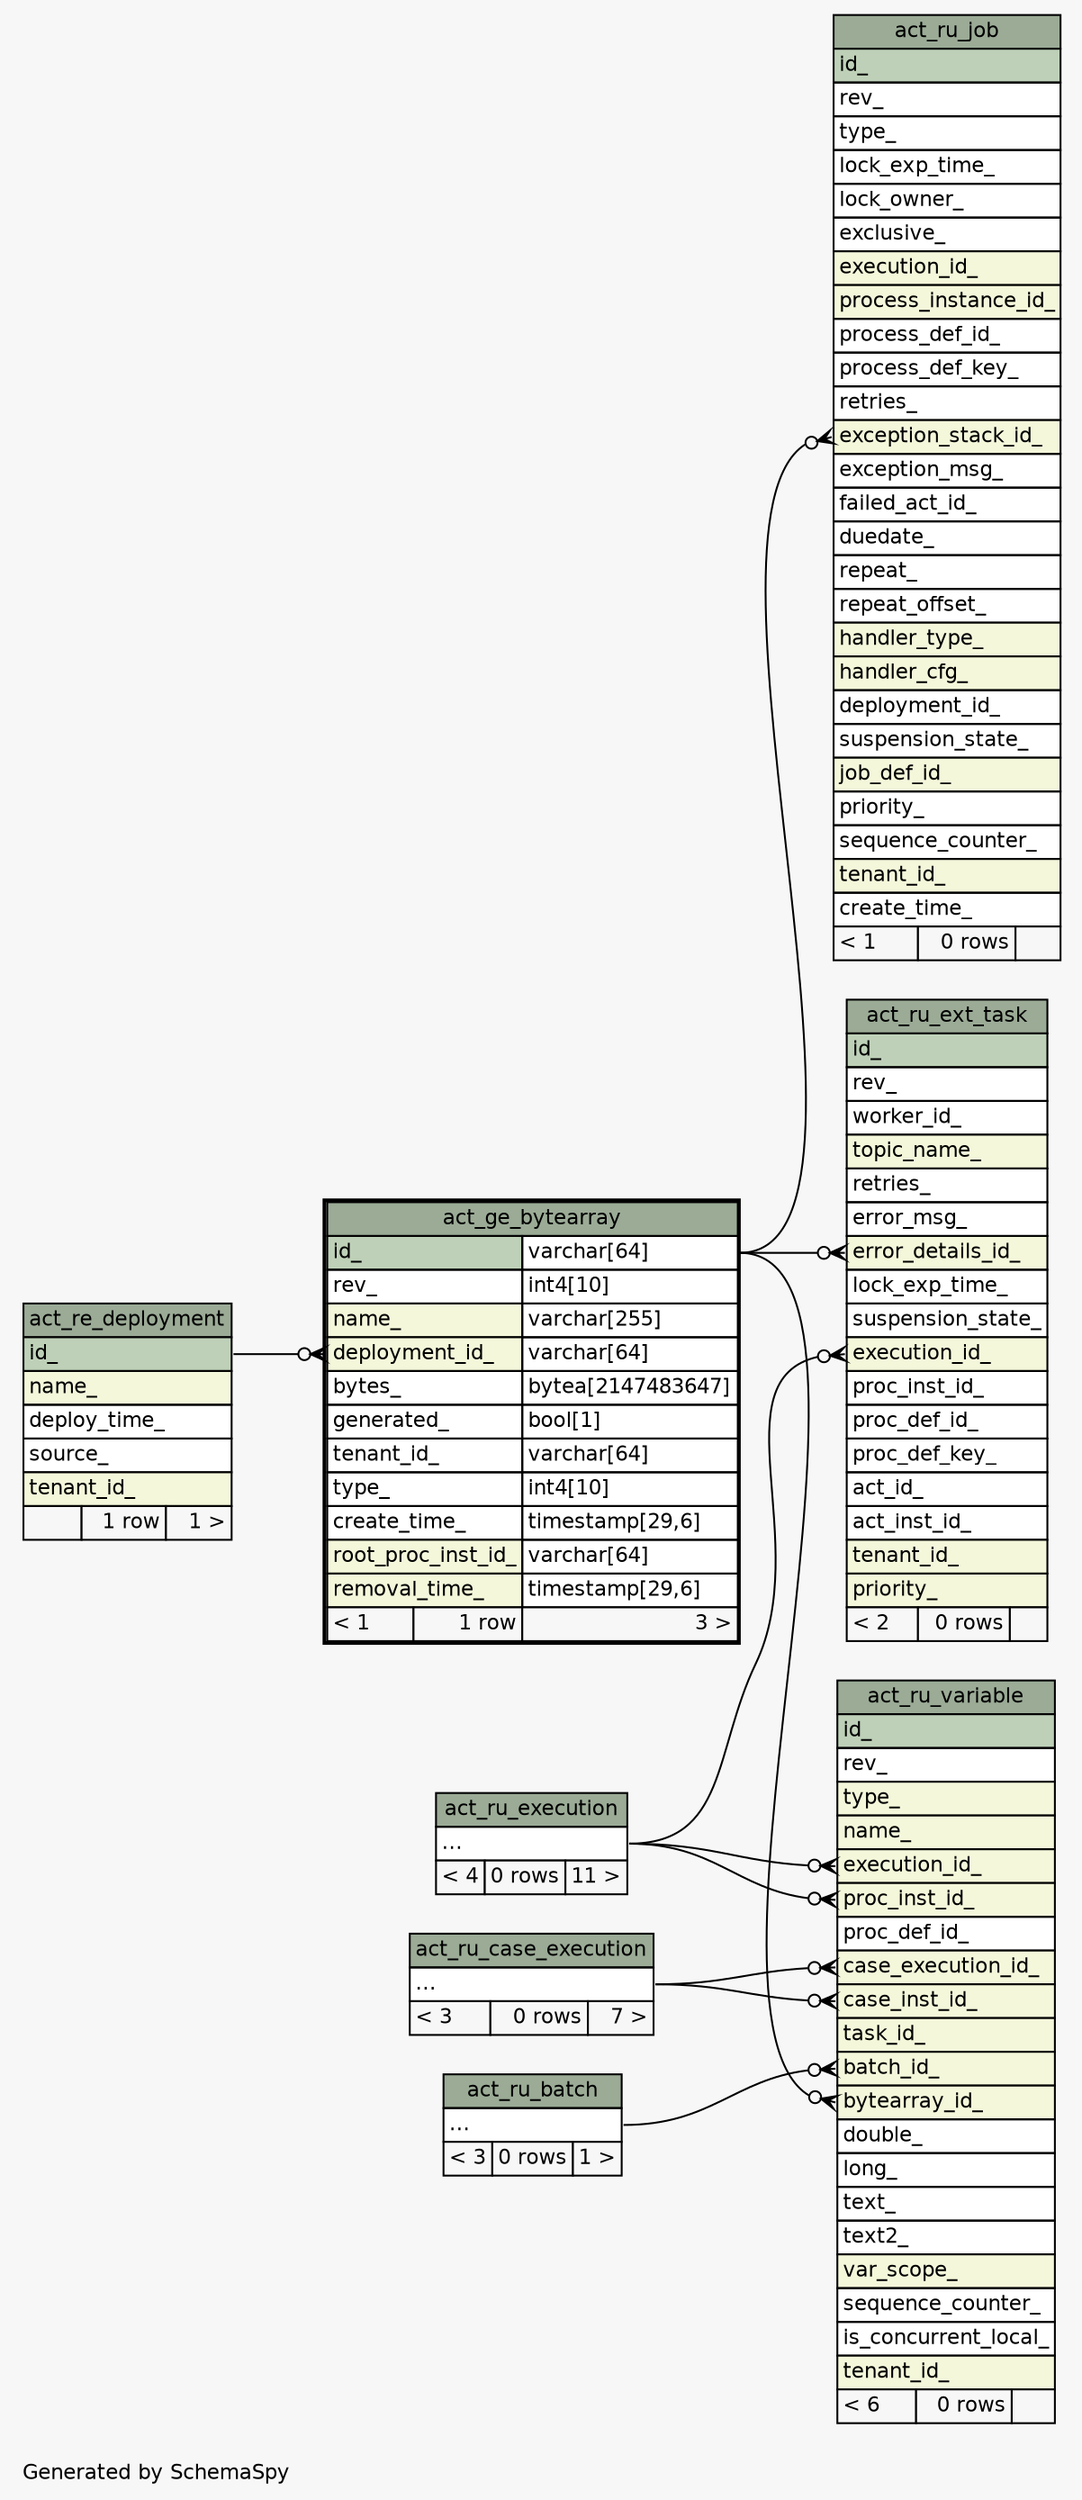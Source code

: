 // dot 2.43.0 on Linux 5.11.0-1027-azure
// SchemaSpy rev Unknown
digraph "twoDegreesRelationshipsDiagram" {
  graph [
    rankdir="RL"
    bgcolor="#f7f7f7"
    label="\nGenerated by SchemaSpy"
    labeljust="l"
    nodesep="0.18"
    ranksep="0.46"
    fontname="Helvetica"
    fontsize="11"
  ];
  node [
    fontname="Helvetica"
    fontsize="11"
    shape="plaintext"
  ];
  edge [
    arrowsize="0.8"
  ];
  "act_ge_bytearray":"deployment_id_":w -> "act_re_deployment":"id_":e [arrowhead=none dir=back arrowtail=crowodot];
  "act_ru_ext_task":"error_details_id_":w -> "act_ge_bytearray":"id_.type":e [arrowhead=none dir=back arrowtail=crowodot];
  "act_ru_ext_task":"execution_id_":w -> "act_ru_execution":"elipses":e [arrowhead=none dir=back arrowtail=crowodot];
  "act_ru_job":"exception_stack_id_":w -> "act_ge_bytearray":"id_.type":e [arrowhead=none dir=back arrowtail=crowodot];
  "act_ru_variable":"batch_id_":w -> "act_ru_batch":"elipses":e [arrowhead=none dir=back arrowtail=crowodot];
  "act_ru_variable":"bytearray_id_":w -> "act_ge_bytearray":"id_.type":e [arrowhead=none dir=back arrowtail=crowodot];
  "act_ru_variable":"case_execution_id_":w -> "act_ru_case_execution":"elipses":e [arrowhead=none dir=back arrowtail=crowodot];
  "act_ru_variable":"case_inst_id_":w -> "act_ru_case_execution":"elipses":e [arrowhead=none dir=back arrowtail=crowodot];
  "act_ru_variable":"execution_id_":w -> "act_ru_execution":"elipses":e [arrowhead=none dir=back arrowtail=crowodot];
  "act_ru_variable":"proc_inst_id_":w -> "act_ru_execution":"elipses":e [arrowhead=none dir=back arrowtail=crowodot];
  "act_ge_bytearray" [
    label=<
    <TABLE BORDER="2" CELLBORDER="1" CELLSPACING="0" BGCOLOR="#ffffff">
      <TR><TD COLSPAN="3" BGCOLOR="#9bab96" ALIGN="CENTER">act_ge_bytearray</TD></TR>
      <TR><TD PORT="id_" COLSPAN="2" BGCOLOR="#bed1b8" ALIGN="LEFT">id_</TD><TD PORT="id_.type" ALIGN="LEFT">varchar[64]</TD></TR>
      <TR><TD PORT="rev_" COLSPAN="2" ALIGN="LEFT">rev_</TD><TD PORT="rev_.type" ALIGN="LEFT">int4[10]</TD></TR>
      <TR><TD PORT="name_" COLSPAN="2" BGCOLOR="#f4f7da" ALIGN="LEFT">name_</TD><TD PORT="name_.type" ALIGN="LEFT">varchar[255]</TD></TR>
      <TR><TD PORT="deployment_id_" COLSPAN="2" BGCOLOR="#f4f7da" ALIGN="LEFT">deployment_id_</TD><TD PORT="deployment_id_.type" ALIGN="LEFT">varchar[64]</TD></TR>
      <TR><TD PORT="bytes_" COLSPAN="2" ALIGN="LEFT">bytes_</TD><TD PORT="bytes_.type" ALIGN="LEFT">bytea[2147483647]</TD></TR>
      <TR><TD PORT="generated_" COLSPAN="2" ALIGN="LEFT">generated_</TD><TD PORT="generated_.type" ALIGN="LEFT">bool[1]</TD></TR>
      <TR><TD PORT="tenant_id_" COLSPAN="2" ALIGN="LEFT">tenant_id_</TD><TD PORT="tenant_id_.type" ALIGN="LEFT">varchar[64]</TD></TR>
      <TR><TD PORT="type_" COLSPAN="2" ALIGN="LEFT">type_</TD><TD PORT="type_.type" ALIGN="LEFT">int4[10]</TD></TR>
      <TR><TD PORT="create_time_" COLSPAN="2" ALIGN="LEFT">create_time_</TD><TD PORT="create_time_.type" ALIGN="LEFT">timestamp[29,6]</TD></TR>
      <TR><TD PORT="root_proc_inst_id_" COLSPAN="2" BGCOLOR="#f4f7da" ALIGN="LEFT">root_proc_inst_id_</TD><TD PORT="root_proc_inst_id_.type" ALIGN="LEFT">varchar[64]</TD></TR>
      <TR><TD PORT="removal_time_" COLSPAN="2" BGCOLOR="#f4f7da" ALIGN="LEFT">removal_time_</TD><TD PORT="removal_time_.type" ALIGN="LEFT">timestamp[29,6]</TD></TR>
      <TR><TD ALIGN="LEFT" BGCOLOR="#f7f7f7">&lt; 1</TD><TD ALIGN="RIGHT" BGCOLOR="#f7f7f7">1 row</TD><TD ALIGN="RIGHT" BGCOLOR="#f7f7f7">3 &gt;</TD></TR>
    </TABLE>>
    URL="act_ge_bytearray.html"
    tooltip="act_ge_bytearray"
  ];
  "act_re_deployment" [
    label=<
    <TABLE BORDER="0" CELLBORDER="1" CELLSPACING="0" BGCOLOR="#ffffff">
      <TR><TD COLSPAN="3" BGCOLOR="#9bab96" ALIGN="CENTER">act_re_deployment</TD></TR>
      <TR><TD PORT="id_" COLSPAN="3" BGCOLOR="#bed1b8" ALIGN="LEFT">id_</TD></TR>
      <TR><TD PORT="name_" COLSPAN="3" BGCOLOR="#f4f7da" ALIGN="LEFT">name_</TD></TR>
      <TR><TD PORT="deploy_time_" COLSPAN="3" ALIGN="LEFT">deploy_time_</TD></TR>
      <TR><TD PORT="source_" COLSPAN="3" ALIGN="LEFT">source_</TD></TR>
      <TR><TD PORT="tenant_id_" COLSPAN="3" BGCOLOR="#f4f7da" ALIGN="LEFT">tenant_id_</TD></TR>
      <TR><TD ALIGN="LEFT" BGCOLOR="#f7f7f7">  </TD><TD ALIGN="RIGHT" BGCOLOR="#f7f7f7">1 row</TD><TD ALIGN="RIGHT" BGCOLOR="#f7f7f7">1 &gt;</TD></TR>
    </TABLE>>
    URL="act_re_deployment.html"
    tooltip="act_re_deployment"
  ];
  "act_ru_batch" [
    label=<
    <TABLE BORDER="0" CELLBORDER="1" CELLSPACING="0" BGCOLOR="#ffffff">
      <TR><TD COLSPAN="3" BGCOLOR="#9bab96" ALIGN="CENTER">act_ru_batch</TD></TR>
      <TR><TD PORT="elipses" COLSPAN="3" ALIGN="LEFT">...</TD></TR>
      <TR><TD ALIGN="LEFT" BGCOLOR="#f7f7f7">&lt; 3</TD><TD ALIGN="RIGHT" BGCOLOR="#f7f7f7">0 rows</TD><TD ALIGN="RIGHT" BGCOLOR="#f7f7f7">1 &gt;</TD></TR>
    </TABLE>>
    URL="act_ru_batch.html"
    tooltip="act_ru_batch"
  ];
  "act_ru_case_execution" [
    label=<
    <TABLE BORDER="0" CELLBORDER="1" CELLSPACING="0" BGCOLOR="#ffffff">
      <TR><TD COLSPAN="3" BGCOLOR="#9bab96" ALIGN="CENTER">act_ru_case_execution</TD></TR>
      <TR><TD PORT="elipses" COLSPAN="3" ALIGN="LEFT">...</TD></TR>
      <TR><TD ALIGN="LEFT" BGCOLOR="#f7f7f7">&lt; 3</TD><TD ALIGN="RIGHT" BGCOLOR="#f7f7f7">0 rows</TD><TD ALIGN="RIGHT" BGCOLOR="#f7f7f7">7 &gt;</TD></TR>
    </TABLE>>
    URL="act_ru_case_execution.html"
    tooltip="act_ru_case_execution"
  ];
  "act_ru_execution" [
    label=<
    <TABLE BORDER="0" CELLBORDER="1" CELLSPACING="0" BGCOLOR="#ffffff">
      <TR><TD COLSPAN="3" BGCOLOR="#9bab96" ALIGN="CENTER">act_ru_execution</TD></TR>
      <TR><TD PORT="elipses" COLSPAN="3" ALIGN="LEFT">...</TD></TR>
      <TR><TD ALIGN="LEFT" BGCOLOR="#f7f7f7">&lt; 4</TD><TD ALIGN="RIGHT" BGCOLOR="#f7f7f7">0 rows</TD><TD ALIGN="RIGHT" BGCOLOR="#f7f7f7">11 &gt;</TD></TR>
    </TABLE>>
    URL="act_ru_execution.html"
    tooltip="act_ru_execution"
  ];
  "act_ru_ext_task" [
    label=<
    <TABLE BORDER="0" CELLBORDER="1" CELLSPACING="0" BGCOLOR="#ffffff">
      <TR><TD COLSPAN="3" BGCOLOR="#9bab96" ALIGN="CENTER">act_ru_ext_task</TD></TR>
      <TR><TD PORT="id_" COLSPAN="3" BGCOLOR="#bed1b8" ALIGN="LEFT">id_</TD></TR>
      <TR><TD PORT="rev_" COLSPAN="3" ALIGN="LEFT">rev_</TD></TR>
      <TR><TD PORT="worker_id_" COLSPAN="3" ALIGN="LEFT">worker_id_</TD></TR>
      <TR><TD PORT="topic_name_" COLSPAN="3" BGCOLOR="#f4f7da" ALIGN="LEFT">topic_name_</TD></TR>
      <TR><TD PORT="retries_" COLSPAN="3" ALIGN="LEFT">retries_</TD></TR>
      <TR><TD PORT="error_msg_" COLSPAN="3" ALIGN="LEFT">error_msg_</TD></TR>
      <TR><TD PORT="error_details_id_" COLSPAN="3" BGCOLOR="#f4f7da" ALIGN="LEFT">error_details_id_</TD></TR>
      <TR><TD PORT="lock_exp_time_" COLSPAN="3" ALIGN="LEFT">lock_exp_time_</TD></TR>
      <TR><TD PORT="suspension_state_" COLSPAN="3" ALIGN="LEFT">suspension_state_</TD></TR>
      <TR><TD PORT="execution_id_" COLSPAN="3" BGCOLOR="#f4f7da" ALIGN="LEFT">execution_id_</TD></TR>
      <TR><TD PORT="proc_inst_id_" COLSPAN="3" ALIGN="LEFT">proc_inst_id_</TD></TR>
      <TR><TD PORT="proc_def_id_" COLSPAN="3" ALIGN="LEFT">proc_def_id_</TD></TR>
      <TR><TD PORT="proc_def_key_" COLSPAN="3" ALIGN="LEFT">proc_def_key_</TD></TR>
      <TR><TD PORT="act_id_" COLSPAN="3" ALIGN="LEFT">act_id_</TD></TR>
      <TR><TD PORT="act_inst_id_" COLSPAN="3" ALIGN="LEFT">act_inst_id_</TD></TR>
      <TR><TD PORT="tenant_id_" COLSPAN="3" BGCOLOR="#f4f7da" ALIGN="LEFT">tenant_id_</TD></TR>
      <TR><TD PORT="priority_" COLSPAN="3" BGCOLOR="#f4f7da" ALIGN="LEFT">priority_</TD></TR>
      <TR><TD ALIGN="LEFT" BGCOLOR="#f7f7f7">&lt; 2</TD><TD ALIGN="RIGHT" BGCOLOR="#f7f7f7">0 rows</TD><TD ALIGN="RIGHT" BGCOLOR="#f7f7f7">  </TD></TR>
    </TABLE>>
    URL="act_ru_ext_task.html"
    tooltip="act_ru_ext_task"
  ];
  "act_ru_job" [
    label=<
    <TABLE BORDER="0" CELLBORDER="1" CELLSPACING="0" BGCOLOR="#ffffff">
      <TR><TD COLSPAN="3" BGCOLOR="#9bab96" ALIGN="CENTER">act_ru_job</TD></TR>
      <TR><TD PORT="id_" COLSPAN="3" BGCOLOR="#bed1b8" ALIGN="LEFT">id_</TD></TR>
      <TR><TD PORT="rev_" COLSPAN="3" ALIGN="LEFT">rev_</TD></TR>
      <TR><TD PORT="type_" COLSPAN="3" ALIGN="LEFT">type_</TD></TR>
      <TR><TD PORT="lock_exp_time_" COLSPAN="3" ALIGN="LEFT">lock_exp_time_</TD></TR>
      <TR><TD PORT="lock_owner_" COLSPAN="3" ALIGN="LEFT">lock_owner_</TD></TR>
      <TR><TD PORT="exclusive_" COLSPAN="3" ALIGN="LEFT">exclusive_</TD></TR>
      <TR><TD PORT="execution_id_" COLSPAN="3" BGCOLOR="#f4f7da" ALIGN="LEFT">execution_id_</TD></TR>
      <TR><TD PORT="process_instance_id_" COLSPAN="3" BGCOLOR="#f4f7da" ALIGN="LEFT">process_instance_id_</TD></TR>
      <TR><TD PORT="process_def_id_" COLSPAN="3" ALIGN="LEFT">process_def_id_</TD></TR>
      <TR><TD PORT="process_def_key_" COLSPAN="3" ALIGN="LEFT">process_def_key_</TD></TR>
      <TR><TD PORT="retries_" COLSPAN="3" ALIGN="LEFT">retries_</TD></TR>
      <TR><TD PORT="exception_stack_id_" COLSPAN="3" BGCOLOR="#f4f7da" ALIGN="LEFT">exception_stack_id_</TD></TR>
      <TR><TD PORT="exception_msg_" COLSPAN="3" ALIGN="LEFT">exception_msg_</TD></TR>
      <TR><TD PORT="failed_act_id_" COLSPAN="3" ALIGN="LEFT">failed_act_id_</TD></TR>
      <TR><TD PORT="duedate_" COLSPAN="3" ALIGN="LEFT">duedate_</TD></TR>
      <TR><TD PORT="repeat_" COLSPAN="3" ALIGN="LEFT">repeat_</TD></TR>
      <TR><TD PORT="repeat_offset_" COLSPAN="3" ALIGN="LEFT">repeat_offset_</TD></TR>
      <TR><TD PORT="handler_type_" COLSPAN="3" BGCOLOR="#f4f7da" ALIGN="LEFT">handler_type_</TD></TR>
      <TR><TD PORT="handler_cfg_" COLSPAN="3" BGCOLOR="#f4f7da" ALIGN="LEFT">handler_cfg_</TD></TR>
      <TR><TD PORT="deployment_id_" COLSPAN="3" ALIGN="LEFT">deployment_id_</TD></TR>
      <TR><TD PORT="suspension_state_" COLSPAN="3" ALIGN="LEFT">suspension_state_</TD></TR>
      <TR><TD PORT="job_def_id_" COLSPAN="3" BGCOLOR="#f4f7da" ALIGN="LEFT">job_def_id_</TD></TR>
      <TR><TD PORT="priority_" COLSPAN="3" ALIGN="LEFT">priority_</TD></TR>
      <TR><TD PORT="sequence_counter_" COLSPAN="3" ALIGN="LEFT">sequence_counter_</TD></TR>
      <TR><TD PORT="tenant_id_" COLSPAN="3" BGCOLOR="#f4f7da" ALIGN="LEFT">tenant_id_</TD></TR>
      <TR><TD PORT="create_time_" COLSPAN="3" ALIGN="LEFT">create_time_</TD></TR>
      <TR><TD ALIGN="LEFT" BGCOLOR="#f7f7f7">&lt; 1</TD><TD ALIGN="RIGHT" BGCOLOR="#f7f7f7">0 rows</TD><TD ALIGN="RIGHT" BGCOLOR="#f7f7f7">  </TD></TR>
    </TABLE>>
    URL="act_ru_job.html"
    tooltip="act_ru_job"
  ];
  "act_ru_variable" [
    label=<
    <TABLE BORDER="0" CELLBORDER="1" CELLSPACING="0" BGCOLOR="#ffffff">
      <TR><TD COLSPAN="3" BGCOLOR="#9bab96" ALIGN="CENTER">act_ru_variable</TD></TR>
      <TR><TD PORT="id_" COLSPAN="3" BGCOLOR="#bed1b8" ALIGN="LEFT">id_</TD></TR>
      <TR><TD PORT="rev_" COLSPAN="3" ALIGN="LEFT">rev_</TD></TR>
      <TR><TD PORT="type_" COLSPAN="3" BGCOLOR="#f4f7da" ALIGN="LEFT">type_</TD></TR>
      <TR><TD PORT="name_" COLSPAN="3" BGCOLOR="#f4f7da" ALIGN="LEFT">name_</TD></TR>
      <TR><TD PORT="execution_id_" COLSPAN="3" BGCOLOR="#f4f7da" ALIGN="LEFT">execution_id_</TD></TR>
      <TR><TD PORT="proc_inst_id_" COLSPAN="3" BGCOLOR="#f4f7da" ALIGN="LEFT">proc_inst_id_</TD></TR>
      <TR><TD PORT="proc_def_id_" COLSPAN="3" ALIGN="LEFT">proc_def_id_</TD></TR>
      <TR><TD PORT="case_execution_id_" COLSPAN="3" BGCOLOR="#f4f7da" ALIGN="LEFT">case_execution_id_</TD></TR>
      <TR><TD PORT="case_inst_id_" COLSPAN="3" BGCOLOR="#f4f7da" ALIGN="LEFT">case_inst_id_</TD></TR>
      <TR><TD PORT="task_id_" COLSPAN="3" BGCOLOR="#f4f7da" ALIGN="LEFT">task_id_</TD></TR>
      <TR><TD PORT="batch_id_" COLSPAN="3" BGCOLOR="#f4f7da" ALIGN="LEFT">batch_id_</TD></TR>
      <TR><TD PORT="bytearray_id_" COLSPAN="3" BGCOLOR="#f4f7da" ALIGN="LEFT">bytearray_id_</TD></TR>
      <TR><TD PORT="double_" COLSPAN="3" ALIGN="LEFT">double_</TD></TR>
      <TR><TD PORT="long_" COLSPAN="3" ALIGN="LEFT">long_</TD></TR>
      <TR><TD PORT="text_" COLSPAN="3" ALIGN="LEFT">text_</TD></TR>
      <TR><TD PORT="text2_" COLSPAN="3" ALIGN="LEFT">text2_</TD></TR>
      <TR><TD PORT="var_scope_" COLSPAN="3" BGCOLOR="#f4f7da" ALIGN="LEFT">var_scope_</TD></TR>
      <TR><TD PORT="sequence_counter_" COLSPAN="3" ALIGN="LEFT">sequence_counter_</TD></TR>
      <TR><TD PORT="is_concurrent_local_" COLSPAN="3" ALIGN="LEFT">is_concurrent_local_</TD></TR>
      <TR><TD PORT="tenant_id_" COLSPAN="3" BGCOLOR="#f4f7da" ALIGN="LEFT">tenant_id_</TD></TR>
      <TR><TD ALIGN="LEFT" BGCOLOR="#f7f7f7">&lt; 6</TD><TD ALIGN="RIGHT" BGCOLOR="#f7f7f7">0 rows</TD><TD ALIGN="RIGHT" BGCOLOR="#f7f7f7">  </TD></TR>
    </TABLE>>
    URL="act_ru_variable.html"
    tooltip="act_ru_variable"
  ];
}
